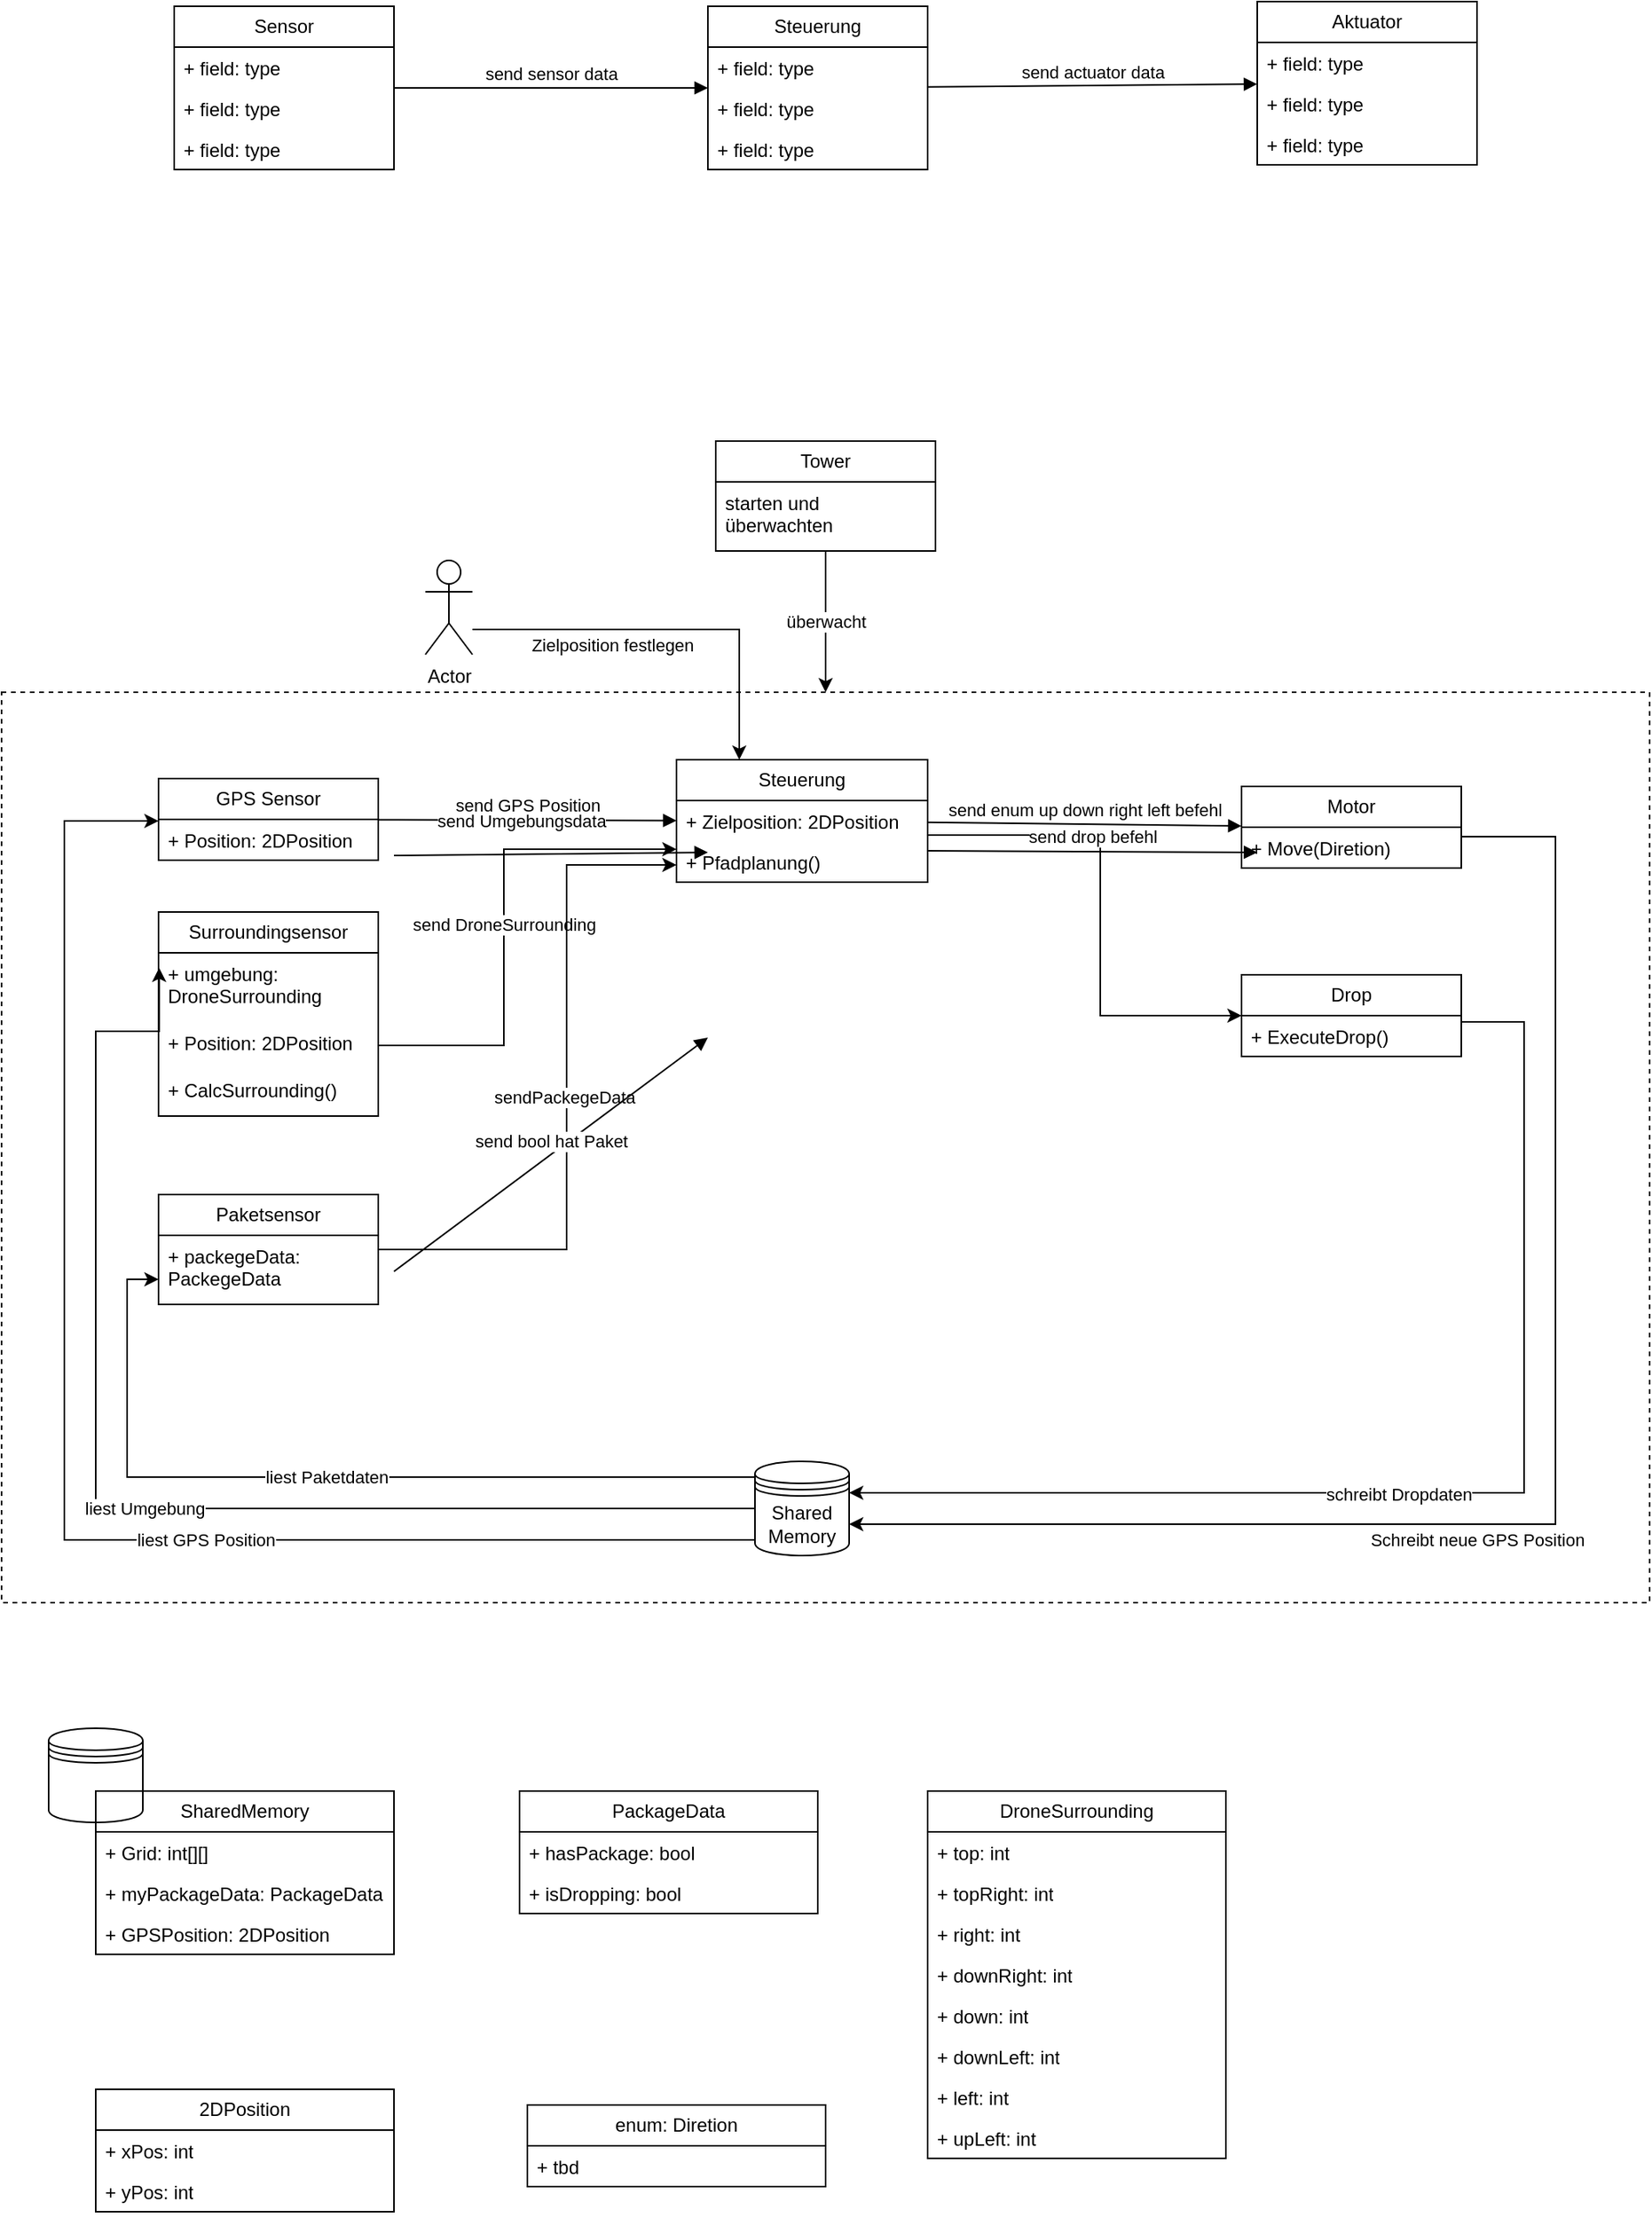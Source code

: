 <mxfile version="22.1.7" type="github">
  <diagram name="Seite-1" id="uK9_VTooxn9uTFpsE9W-">
    <mxGraphModel dx="1185" dy="653" grid="1" gridSize="10" guides="1" tooltips="1" connect="1" arrows="1" fold="1" page="1" pageScale="1" pageWidth="1169" pageHeight="1654" math="0" shadow="0">
      <root>
        <mxCell id="0" />
        <mxCell id="1" parent="0" />
        <mxCell id="3mQXkVAzB7dy_7FPCYIS-32" value="" style="rounded=0;whiteSpace=wrap;html=1;fillColor=none;dashed=1;movable=0;resizable=0;rotatable=0;deletable=0;editable=0;locked=1;connectable=0;" vertex="1" parent="1">
          <mxGeometry x="60" y="560" width="1050" height="580" as="geometry" />
        </mxCell>
        <mxCell id="Iah4EhmPaZAWbCJX25yF-1" value="Sensor" style="swimlane;fontStyle=0;childLayout=stackLayout;horizontal=1;startSize=26;fillColor=none;horizontalStack=0;resizeParent=1;resizeParentMax=0;resizeLast=0;collapsible=1;marginBottom=0;whiteSpace=wrap;html=1;" parent="1" vertex="1">
          <mxGeometry x="170" y="123" width="140" height="104" as="geometry" />
        </mxCell>
        <mxCell id="Iah4EhmPaZAWbCJX25yF-2" value="+ field: type" style="text;strokeColor=none;fillColor=none;align=left;verticalAlign=top;spacingLeft=4;spacingRight=4;overflow=hidden;rotatable=0;points=[[0,0.5],[1,0.5]];portConstraint=eastwest;whiteSpace=wrap;html=1;" parent="Iah4EhmPaZAWbCJX25yF-1" vertex="1">
          <mxGeometry y="26" width="140" height="26" as="geometry" />
        </mxCell>
        <mxCell id="Iah4EhmPaZAWbCJX25yF-3" value="+ field: type" style="text;strokeColor=none;fillColor=none;align=left;verticalAlign=top;spacingLeft=4;spacingRight=4;overflow=hidden;rotatable=0;points=[[0,0.5],[1,0.5]];portConstraint=eastwest;whiteSpace=wrap;html=1;" parent="Iah4EhmPaZAWbCJX25yF-1" vertex="1">
          <mxGeometry y="52" width="140" height="26" as="geometry" />
        </mxCell>
        <mxCell id="Iah4EhmPaZAWbCJX25yF-4" value="+ field: type" style="text;strokeColor=none;fillColor=none;align=left;verticalAlign=top;spacingLeft=4;spacingRight=4;overflow=hidden;rotatable=0;points=[[0,0.5],[1,0.5]];portConstraint=eastwest;whiteSpace=wrap;html=1;" parent="Iah4EhmPaZAWbCJX25yF-1" vertex="1">
          <mxGeometry y="78" width="140" height="26" as="geometry" />
        </mxCell>
        <mxCell id="Iah4EhmPaZAWbCJX25yF-5" value="Steuerung" style="swimlane;fontStyle=0;childLayout=stackLayout;horizontal=1;startSize=26;fillColor=none;horizontalStack=0;resizeParent=1;resizeParentMax=0;resizeLast=0;collapsible=1;marginBottom=0;whiteSpace=wrap;html=1;" parent="1" vertex="1">
          <mxGeometry x="510" y="123" width="140" height="104" as="geometry" />
        </mxCell>
        <mxCell id="Iah4EhmPaZAWbCJX25yF-6" value="+ field: type" style="text;strokeColor=none;fillColor=none;align=left;verticalAlign=top;spacingLeft=4;spacingRight=4;overflow=hidden;rotatable=0;points=[[0,0.5],[1,0.5]];portConstraint=eastwest;whiteSpace=wrap;html=1;" parent="Iah4EhmPaZAWbCJX25yF-5" vertex="1">
          <mxGeometry y="26" width="140" height="26" as="geometry" />
        </mxCell>
        <mxCell id="Iah4EhmPaZAWbCJX25yF-7" value="+ field: type" style="text;strokeColor=none;fillColor=none;align=left;verticalAlign=top;spacingLeft=4;spacingRight=4;overflow=hidden;rotatable=0;points=[[0,0.5],[1,0.5]];portConstraint=eastwest;whiteSpace=wrap;html=1;" parent="Iah4EhmPaZAWbCJX25yF-5" vertex="1">
          <mxGeometry y="52" width="140" height="26" as="geometry" />
        </mxCell>
        <mxCell id="Iah4EhmPaZAWbCJX25yF-8" value="+ field: type" style="text;strokeColor=none;fillColor=none;align=left;verticalAlign=top;spacingLeft=4;spacingRight=4;overflow=hidden;rotatable=0;points=[[0,0.5],[1,0.5]];portConstraint=eastwest;whiteSpace=wrap;html=1;" parent="Iah4EhmPaZAWbCJX25yF-5" vertex="1">
          <mxGeometry y="78" width="140" height="26" as="geometry" />
        </mxCell>
        <mxCell id="Iah4EhmPaZAWbCJX25yF-9" value="Aktuator" style="swimlane;fontStyle=0;childLayout=stackLayout;horizontal=1;startSize=26;fillColor=none;horizontalStack=0;resizeParent=1;resizeParentMax=0;resizeLast=0;collapsible=1;marginBottom=0;whiteSpace=wrap;html=1;" parent="1" vertex="1">
          <mxGeometry x="860" y="120" width="140" height="104" as="geometry" />
        </mxCell>
        <mxCell id="Iah4EhmPaZAWbCJX25yF-10" value="+ field: type" style="text;strokeColor=none;fillColor=none;align=left;verticalAlign=top;spacingLeft=4;spacingRight=4;overflow=hidden;rotatable=0;points=[[0,0.5],[1,0.5]];portConstraint=eastwest;whiteSpace=wrap;html=1;" parent="Iah4EhmPaZAWbCJX25yF-9" vertex="1">
          <mxGeometry y="26" width="140" height="26" as="geometry" />
        </mxCell>
        <mxCell id="Iah4EhmPaZAWbCJX25yF-11" value="+ field: type" style="text;strokeColor=none;fillColor=none;align=left;verticalAlign=top;spacingLeft=4;spacingRight=4;overflow=hidden;rotatable=0;points=[[0,0.5],[1,0.5]];portConstraint=eastwest;whiteSpace=wrap;html=1;" parent="Iah4EhmPaZAWbCJX25yF-9" vertex="1">
          <mxGeometry y="52" width="140" height="26" as="geometry" />
        </mxCell>
        <mxCell id="Iah4EhmPaZAWbCJX25yF-12" value="+ field: type" style="text;strokeColor=none;fillColor=none;align=left;verticalAlign=top;spacingLeft=4;spacingRight=4;overflow=hidden;rotatable=0;points=[[0,0.5],[1,0.5]];portConstraint=eastwest;whiteSpace=wrap;html=1;" parent="Iah4EhmPaZAWbCJX25yF-9" vertex="1">
          <mxGeometry y="78" width="140" height="26" as="geometry" />
        </mxCell>
        <mxCell id="Iah4EhmPaZAWbCJX25yF-13" value="send sensor data" style="html=1;verticalAlign=bottom;endArrow=block;curved=0;rounded=0;" parent="1" source="Iah4EhmPaZAWbCJX25yF-1" target="Iah4EhmPaZAWbCJX25yF-5" edge="1">
          <mxGeometry width="80" relative="1" as="geometry">
            <mxPoint x="360" y="173" as="sourcePoint" />
            <mxPoint x="440" y="173" as="targetPoint" />
          </mxGeometry>
        </mxCell>
        <mxCell id="Iah4EhmPaZAWbCJX25yF-14" value="send actuator data" style="html=1;verticalAlign=bottom;endArrow=block;curved=0;rounded=0;" parent="1" source="Iah4EhmPaZAWbCJX25yF-5" target="Iah4EhmPaZAWbCJX25yF-9" edge="1">
          <mxGeometry width="80" relative="1" as="geometry">
            <mxPoint x="690" y="173" as="sourcePoint" />
            <mxPoint x="810" y="173" as="targetPoint" />
          </mxGeometry>
        </mxCell>
        <mxCell id="3mQXkVAzB7dy_7FPCYIS-1" value="GPS Sensor" style="swimlane;fontStyle=0;childLayout=stackLayout;horizontal=1;startSize=26;fillColor=none;horizontalStack=0;resizeParent=1;resizeParentMax=0;resizeLast=0;collapsible=1;marginBottom=0;whiteSpace=wrap;html=1;" vertex="1" parent="1">
          <mxGeometry x="160" y="615" width="140" height="52" as="geometry" />
        </mxCell>
        <mxCell id="3mQXkVAzB7dy_7FPCYIS-2" value="+ Position: 2DPosition" style="text;strokeColor=none;fillColor=none;align=left;verticalAlign=top;spacingLeft=4;spacingRight=4;overflow=hidden;rotatable=0;points=[[0,0.5],[1,0.5]];portConstraint=eastwest;whiteSpace=wrap;html=1;" vertex="1" parent="3mQXkVAzB7dy_7FPCYIS-1">
          <mxGeometry y="26" width="140" height="26" as="geometry" />
        </mxCell>
        <mxCell id="3mQXkVAzB7dy_7FPCYIS-90" style="edgeStyle=orthogonalEdgeStyle;rounded=0;orthogonalLoop=1;jettySize=auto;html=1;" edge="1" parent="1" source="3mQXkVAzB7dy_7FPCYIS-5" target="3mQXkVAzB7dy_7FPCYIS-21">
          <mxGeometry relative="1" as="geometry">
            <Array as="points">
              <mxPoint x="760" y="651" />
              <mxPoint x="760" y="766" />
            </Array>
          </mxGeometry>
        </mxCell>
        <mxCell id="3mQXkVAzB7dy_7FPCYIS-5" value="Steuerung" style="swimlane;fontStyle=0;childLayout=stackLayout;horizontal=1;startSize=26;fillColor=none;horizontalStack=0;resizeParent=1;resizeParentMax=0;resizeLast=0;collapsible=1;marginBottom=0;whiteSpace=wrap;html=1;" vertex="1" parent="1">
          <mxGeometry x="490" y="603" width="160" height="78" as="geometry" />
        </mxCell>
        <mxCell id="3mQXkVAzB7dy_7FPCYIS-8" value="+ Zielposition: 2DPosition" style="text;strokeColor=none;fillColor=none;align=left;verticalAlign=top;spacingLeft=4;spacingRight=4;overflow=hidden;rotatable=0;points=[[0,0.5],[1,0.5]];portConstraint=eastwest;whiteSpace=wrap;html=1;" vertex="1" parent="3mQXkVAzB7dy_7FPCYIS-5">
          <mxGeometry y="26" width="160" height="26" as="geometry" />
        </mxCell>
        <mxCell id="3mQXkVAzB7dy_7FPCYIS-93" value="+ Pfadplanung()" style="text;strokeColor=none;fillColor=none;align=left;verticalAlign=top;spacingLeft=4;spacingRight=4;overflow=hidden;rotatable=0;points=[[0,0.5],[1,0.5]];portConstraint=eastwest;whiteSpace=wrap;html=1;" vertex="1" parent="3mQXkVAzB7dy_7FPCYIS-5">
          <mxGeometry y="52" width="160" height="26" as="geometry" />
        </mxCell>
        <mxCell id="3mQXkVAzB7dy_7FPCYIS-50" value="Schreibt neue GPS Position" style="edgeStyle=orthogonalEdgeStyle;rounded=0;orthogonalLoop=1;jettySize=auto;html=1;" edge="1" parent="1" source="3mQXkVAzB7dy_7FPCYIS-9">
          <mxGeometry x="0.156" y="10" relative="1" as="geometry">
            <mxPoint x="600" y="1090" as="targetPoint" />
            <Array as="points">
              <mxPoint x="1050" y="652" />
              <mxPoint x="1050" y="1090" />
            </Array>
            <mxPoint as="offset" />
          </mxGeometry>
        </mxCell>
        <mxCell id="3mQXkVAzB7dy_7FPCYIS-9" value="Motor" style="swimlane;fontStyle=0;childLayout=stackLayout;horizontal=1;startSize=26;fillColor=none;horizontalStack=0;resizeParent=1;resizeParentMax=0;resizeLast=0;collapsible=1;marginBottom=0;whiteSpace=wrap;html=1;" vertex="1" parent="1">
          <mxGeometry x="850" y="620" width="140" height="52" as="geometry" />
        </mxCell>
        <mxCell id="3mQXkVAzB7dy_7FPCYIS-10" value="+ Move(Diretion)" style="text;strokeColor=none;fillColor=none;align=left;verticalAlign=top;spacingLeft=4;spacingRight=4;overflow=hidden;rotatable=0;points=[[0,0.5],[1,0.5]];portConstraint=eastwest;whiteSpace=wrap;html=1;" vertex="1" parent="3mQXkVAzB7dy_7FPCYIS-9">
          <mxGeometry y="26" width="140" height="26" as="geometry" />
        </mxCell>
        <mxCell id="3mQXkVAzB7dy_7FPCYIS-13" value="send GPS Position" style="html=1;verticalAlign=bottom;endArrow=block;curved=0;rounded=0;" edge="1" parent="1" source="3mQXkVAzB7dy_7FPCYIS-1" target="3mQXkVAzB7dy_7FPCYIS-5">
          <mxGeometry width="80" relative="1" as="geometry">
            <mxPoint x="350" y="653" as="sourcePoint" />
            <mxPoint x="430" y="653" as="targetPoint" />
          </mxGeometry>
        </mxCell>
        <mxCell id="3mQXkVAzB7dy_7FPCYIS-14" value="send enum up down right left befehl" style="html=1;verticalAlign=bottom;endArrow=block;curved=0;rounded=0;" edge="1" parent="1" source="3mQXkVAzB7dy_7FPCYIS-5" target="3mQXkVAzB7dy_7FPCYIS-9">
          <mxGeometry width="80" relative="1" as="geometry">
            <mxPoint x="680" y="653" as="sourcePoint" />
            <mxPoint x="800" y="653" as="targetPoint" />
          </mxGeometry>
        </mxCell>
        <mxCell id="3mQXkVAzB7dy_7FPCYIS-85" value="send&amp;nbsp;DroneSurrounding" style="edgeStyle=orthogonalEdgeStyle;rounded=0;orthogonalLoop=1;jettySize=auto;html=1;" edge="1" parent="1">
          <mxGeometry relative="1" as="geometry">
            <mxPoint x="490" y="660" as="targetPoint" />
            <mxPoint x="300" y="785.034" as="sourcePoint" />
            <Array as="points">
              <mxPoint x="380" y="785" />
              <mxPoint x="380" y="660" />
            </Array>
          </mxGeometry>
        </mxCell>
        <mxCell id="3mQXkVAzB7dy_7FPCYIS-16" value="Surroundingsensor" style="swimlane;fontStyle=0;childLayout=stackLayout;horizontal=1;startSize=26;fillColor=none;horizontalStack=0;resizeParent=1;resizeParentMax=0;resizeLast=0;collapsible=1;marginBottom=0;whiteSpace=wrap;html=1;" vertex="1" parent="1">
          <mxGeometry x="160" y="700" width="140" height="130" as="geometry" />
        </mxCell>
        <mxCell id="3mQXkVAzB7dy_7FPCYIS-17" value="+ umgebung: DroneSurrounding" style="text;strokeColor=none;fillColor=none;align=left;verticalAlign=top;spacingLeft=4;spacingRight=4;overflow=hidden;rotatable=0;points=[[0,0.5],[1,0.5]];portConstraint=eastwest;whiteSpace=wrap;html=1;" vertex="1" parent="3mQXkVAzB7dy_7FPCYIS-16">
          <mxGeometry y="26" width="140" height="44" as="geometry" />
        </mxCell>
        <mxCell id="3mQXkVAzB7dy_7FPCYIS-95" value="+ Position: 2DPosition" style="text;strokeColor=none;fillColor=none;align=left;verticalAlign=top;spacingLeft=4;spacingRight=4;overflow=hidden;rotatable=0;points=[[0,0.5],[1,0.5]];portConstraint=eastwest;whiteSpace=wrap;html=1;" vertex="1" parent="3mQXkVAzB7dy_7FPCYIS-16">
          <mxGeometry y="70" width="140" height="30" as="geometry" />
        </mxCell>
        <mxCell id="3mQXkVAzB7dy_7FPCYIS-94" value="+ CalcSurrounding()" style="text;strokeColor=none;fillColor=none;align=left;verticalAlign=top;spacingLeft=4;spacingRight=4;overflow=hidden;rotatable=0;points=[[0,0.5],[1,0.5]];portConstraint=eastwest;whiteSpace=wrap;html=1;" vertex="1" parent="3mQXkVAzB7dy_7FPCYIS-16">
          <mxGeometry y="100" width="140" height="30" as="geometry" />
        </mxCell>
        <mxCell id="3mQXkVAzB7dy_7FPCYIS-20" value="send Umgebungsdata" style="html=1;verticalAlign=bottom;endArrow=block;curved=0;rounded=0;exitX=1.002;exitY=0.306;exitDx=0;exitDy=0;exitPerimeter=0;entryX=0;entryY=0.5;entryDx=0;entryDy=0;" edge="1" parent="1" source="3mQXkVAzB7dy_7FPCYIS-18" target="3mQXkVAzB7dy_7FPCYIS-6">
          <mxGeometry x="-0.187" y="12" width="80" relative="1" as="geometry">
            <mxPoint x="310" y="664" as="sourcePoint" />
            <mxPoint x="510" y="662" as="targetPoint" />
            <mxPoint as="offset" />
          </mxGeometry>
        </mxCell>
        <mxCell id="3mQXkVAzB7dy_7FPCYIS-21" value="Drop" style="swimlane;fontStyle=0;childLayout=stackLayout;horizontal=1;startSize=26;fillColor=none;horizontalStack=0;resizeParent=1;resizeParentMax=0;resizeLast=0;collapsible=1;marginBottom=0;whiteSpace=wrap;html=1;" vertex="1" parent="1">
          <mxGeometry x="850" y="740" width="140" height="52" as="geometry" />
        </mxCell>
        <mxCell id="3mQXkVAzB7dy_7FPCYIS-22" value="+ ExecuteDrop()" style="text;strokeColor=none;fillColor=none;align=left;verticalAlign=top;spacingLeft=4;spacingRight=4;overflow=hidden;rotatable=0;points=[[0,0.5],[1,0.5]];portConstraint=eastwest;whiteSpace=wrap;html=1;" vertex="1" parent="3mQXkVAzB7dy_7FPCYIS-21">
          <mxGeometry y="26" width="140" height="26" as="geometry" />
        </mxCell>
        <mxCell id="3mQXkVAzB7dy_7FPCYIS-25" value="send drop befehl" style="html=1;verticalAlign=bottom;endArrow=block;curved=0;rounded=0;entryX=-0.024;entryY=0.49;entryDx=0;entryDy=0;entryPerimeter=0;exitX=1;exitY=0.5;exitDx=0;exitDy=0;" edge="1" parent="1" source="3mQXkVAzB7dy_7FPCYIS-6" target="3mQXkVAzB7dy_7FPCYIS-23">
          <mxGeometry width="80" relative="1" as="geometry">
            <mxPoint x="650" y="661" as="sourcePoint" />
            <mxPoint x="860" y="662" as="targetPoint" />
          </mxGeometry>
        </mxCell>
        <mxCell id="3mQXkVAzB7dy_7FPCYIS-35" value="überwacht" style="edgeStyle=orthogonalEdgeStyle;rounded=0;orthogonalLoop=1;jettySize=auto;html=1;" edge="1" parent="1" source="3mQXkVAzB7dy_7FPCYIS-28" target="3mQXkVAzB7dy_7FPCYIS-32">
          <mxGeometry relative="1" as="geometry" />
        </mxCell>
        <mxCell id="3mQXkVAzB7dy_7FPCYIS-28" value="Tower" style="swimlane;fontStyle=0;childLayout=stackLayout;horizontal=1;startSize=26;fillColor=none;horizontalStack=0;resizeParent=1;resizeParentMax=0;resizeLast=0;collapsible=1;marginBottom=0;whiteSpace=wrap;html=1;" vertex="1" parent="1">
          <mxGeometry x="515" y="400" width="140" height="70" as="geometry" />
        </mxCell>
        <mxCell id="3mQXkVAzB7dy_7FPCYIS-29" value="starten und überwachten" style="text;strokeColor=none;fillColor=none;align=left;verticalAlign=top;spacingLeft=4;spacingRight=4;overflow=hidden;rotatable=0;points=[[0,0.5],[1,0.5]];portConstraint=eastwest;whiteSpace=wrap;html=1;" vertex="1" parent="3mQXkVAzB7dy_7FPCYIS-28">
          <mxGeometry y="26" width="140" height="44" as="geometry" />
        </mxCell>
        <mxCell id="3mQXkVAzB7dy_7FPCYIS-36" value="Actor" style="shape=umlActor;verticalLabelPosition=bottom;verticalAlign=top;html=1;outlineConnect=0;" vertex="1" parent="1">
          <mxGeometry x="330" y="476" width="30" height="60" as="geometry" />
        </mxCell>
        <mxCell id="3mQXkVAzB7dy_7FPCYIS-41" value="Zielposition festlegen" style="edgeStyle=orthogonalEdgeStyle;rounded=0;orthogonalLoop=1;jettySize=auto;html=1;entryX=0.25;entryY=0;entryDx=0;entryDy=0;" edge="1" parent="1" source="3mQXkVAzB7dy_7FPCYIS-36" target="3mQXkVAzB7dy_7FPCYIS-5">
          <mxGeometry x="-0.302" y="-10" relative="1" as="geometry">
            <Array as="points">
              <mxPoint x="395" y="520" />
              <mxPoint x="535" y="520" />
            </Array>
            <mxPoint as="offset" />
          </mxGeometry>
        </mxCell>
        <mxCell id="3mQXkVAzB7dy_7FPCYIS-92" value="sendPackegeData&amp;nbsp;" style="edgeStyle=orthogonalEdgeStyle;rounded=0;orthogonalLoop=1;jettySize=auto;html=1;" edge="1" parent="1" source="3mQXkVAzB7dy_7FPCYIS-44" target="3mQXkVAzB7dy_7FPCYIS-5">
          <mxGeometry relative="1" as="geometry">
            <Array as="points">
              <mxPoint x="420" y="915" />
              <mxPoint x="420" y="670" />
            </Array>
          </mxGeometry>
        </mxCell>
        <mxCell id="3mQXkVAzB7dy_7FPCYIS-44" value="Paketsensor" style="swimlane;fontStyle=0;childLayout=stackLayout;horizontal=1;startSize=26;fillColor=none;horizontalStack=0;resizeParent=1;resizeParentMax=0;resizeLast=0;collapsible=1;marginBottom=0;whiteSpace=wrap;html=1;" vertex="1" parent="1">
          <mxGeometry x="160" y="880" width="140" height="70" as="geometry" />
        </mxCell>
        <mxCell id="3mQXkVAzB7dy_7FPCYIS-45" value="+ packegeData: PackegeData" style="text;strokeColor=none;fillColor=none;align=left;verticalAlign=top;spacingLeft=4;spacingRight=4;overflow=hidden;rotatable=0;points=[[0,0.5],[1,0.5]];portConstraint=eastwest;whiteSpace=wrap;html=1;" vertex="1" parent="3mQXkVAzB7dy_7FPCYIS-44">
          <mxGeometry y="26" width="140" height="44" as="geometry" />
        </mxCell>
        <mxCell id="3mQXkVAzB7dy_7FPCYIS-48" value="send bool hat Paket" style="html=1;verticalAlign=bottom;endArrow=block;curved=0;rounded=0;exitX=1.014;exitY=0.296;exitDx=0;exitDy=0;exitPerimeter=0;entryX=0;entryY=0.5;entryDx=0;entryDy=0;" edge="1" parent="1" source="3mQXkVAzB7dy_7FPCYIS-46" target="3mQXkVAzB7dy_7FPCYIS-6">
          <mxGeometry width="80" relative="1" as="geometry">
            <mxPoint x="310" y="929" as="sourcePoint" />
            <mxPoint x="510" y="780" as="targetPoint" />
          </mxGeometry>
        </mxCell>
        <mxCell id="3mQXkVAzB7dy_7FPCYIS-66" value="liest GPS Position" style="edgeStyle=orthogonalEdgeStyle;rounded=0;orthogonalLoop=1;jettySize=auto;html=1;" edge="1" parent="1" source="3mQXkVAzB7dy_7FPCYIS-49" target="3mQXkVAzB7dy_7FPCYIS-1">
          <mxGeometry x="-0.269" relative="1" as="geometry">
            <Array as="points">
              <mxPoint x="100" y="1100" />
              <mxPoint x="100" y="642" />
            </Array>
            <mxPoint as="offset" />
          </mxGeometry>
        </mxCell>
        <mxCell id="3mQXkVAzB7dy_7FPCYIS-49" value="Shared&lt;br&gt;Memory" style="shape=datastore;whiteSpace=wrap;html=1;" vertex="1" parent="1">
          <mxGeometry x="540" y="1050" width="60" height="60" as="geometry" />
        </mxCell>
        <mxCell id="3mQXkVAzB7dy_7FPCYIS-51" value="schreibt Dropdaten" style="edgeStyle=orthogonalEdgeStyle;rounded=0;orthogonalLoop=1;jettySize=auto;html=1;entryX=1;entryY=0.5;entryDx=0;entryDy=0;" edge="1" parent="1">
          <mxGeometry x="0.089" y="1" relative="1" as="geometry">
            <mxPoint x="600" y="1070.97" as="targetPoint" />
            <mxPoint x="990" y="770.004" as="sourcePoint" />
            <Array as="points">
              <mxPoint x="1030" y="770" />
              <mxPoint x="1030" y="1070" />
              <mxPoint x="600" y="1070" />
            </Array>
            <mxPoint as="offset" />
          </mxGeometry>
        </mxCell>
        <mxCell id="3mQXkVAzB7dy_7FPCYIS-53" value="" style="shape=datastore;whiteSpace=wrap;html=1;" vertex="1" parent="1">
          <mxGeometry x="90" y="1220" width="60" height="60" as="geometry" />
        </mxCell>
        <mxCell id="3mQXkVAzB7dy_7FPCYIS-56" value="SharedMemory" style="swimlane;fontStyle=0;childLayout=stackLayout;horizontal=1;startSize=26;fillColor=none;horizontalStack=0;resizeParent=1;resizeParentMax=0;resizeLast=0;collapsible=1;marginBottom=0;whiteSpace=wrap;html=1;" vertex="1" parent="1">
          <mxGeometry x="120" y="1260" width="190" height="104" as="geometry" />
        </mxCell>
        <mxCell id="3mQXkVAzB7dy_7FPCYIS-57" value="+ Grid: int[][]" style="text;strokeColor=none;fillColor=none;align=left;verticalAlign=top;spacingLeft=4;spacingRight=4;overflow=hidden;rotatable=0;points=[[0,0.5],[1,0.5]];portConstraint=eastwest;whiteSpace=wrap;html=1;" vertex="1" parent="3mQXkVAzB7dy_7FPCYIS-56">
          <mxGeometry y="26" width="190" height="26" as="geometry" />
        </mxCell>
        <mxCell id="3mQXkVAzB7dy_7FPCYIS-58" value="+ myPackageData:&amp;nbsp;PackageData" style="text;strokeColor=none;fillColor=none;align=left;verticalAlign=top;spacingLeft=4;spacingRight=4;overflow=hidden;rotatable=0;points=[[0,0.5],[1,0.5]];portConstraint=eastwest;whiteSpace=wrap;html=1;" vertex="1" parent="3mQXkVAzB7dy_7FPCYIS-56">
          <mxGeometry y="52" width="190" height="26" as="geometry" />
        </mxCell>
        <mxCell id="3mQXkVAzB7dy_7FPCYIS-60" value="+ GPSPosition: 2DPosition" style="text;strokeColor=none;fillColor=none;align=left;verticalAlign=top;spacingLeft=4;spacingRight=4;overflow=hidden;rotatable=0;points=[[0,0.5],[1,0.5]];portConstraint=eastwest;whiteSpace=wrap;html=1;" vertex="1" parent="3mQXkVAzB7dy_7FPCYIS-56">
          <mxGeometry y="78" width="190" height="26" as="geometry" />
        </mxCell>
        <mxCell id="3mQXkVAzB7dy_7FPCYIS-61" value="2DPosition" style="swimlane;fontStyle=0;childLayout=stackLayout;horizontal=1;startSize=26;fillColor=none;horizontalStack=0;resizeParent=1;resizeParentMax=0;resizeLast=0;collapsible=1;marginBottom=0;whiteSpace=wrap;html=1;" vertex="1" parent="1">
          <mxGeometry x="120" y="1450" width="190" height="78" as="geometry" />
        </mxCell>
        <mxCell id="3mQXkVAzB7dy_7FPCYIS-62" value="+ xPos: int" style="text;strokeColor=none;fillColor=none;align=left;verticalAlign=top;spacingLeft=4;spacingRight=4;overflow=hidden;rotatable=0;points=[[0,0.5],[1,0.5]];portConstraint=eastwest;whiteSpace=wrap;html=1;" vertex="1" parent="3mQXkVAzB7dy_7FPCYIS-61">
          <mxGeometry y="26" width="190" height="26" as="geometry" />
        </mxCell>
        <mxCell id="3mQXkVAzB7dy_7FPCYIS-63" value="+ yPos: int" style="text;strokeColor=none;fillColor=none;align=left;verticalAlign=top;spacingLeft=4;spacingRight=4;overflow=hidden;rotatable=0;points=[[0,0.5],[1,0.5]];portConstraint=eastwest;whiteSpace=wrap;html=1;" vertex="1" parent="3mQXkVAzB7dy_7FPCYIS-61">
          <mxGeometry y="52" width="190" height="26" as="geometry" />
        </mxCell>
        <mxCell id="3mQXkVAzB7dy_7FPCYIS-68" value="liest Umgebung" style="edgeStyle=orthogonalEdgeStyle;rounded=0;orthogonalLoop=1;jettySize=auto;html=1;entryX=-0.002;entryY=0.295;entryDx=0;entryDy=0;entryPerimeter=0;" edge="1" parent="1" source="3mQXkVAzB7dy_7FPCYIS-49" target="3mQXkVAzB7dy_7FPCYIS-18">
          <mxGeometry relative="1" as="geometry">
            <Array as="points">
              <mxPoint x="120" y="1080" />
              <mxPoint x="120" y="800" />
            </Array>
          </mxGeometry>
        </mxCell>
        <mxCell id="3mQXkVAzB7dy_7FPCYIS-69" value="liest Paketdaten" style="edgeStyle=orthogonalEdgeStyle;rounded=0;orthogonalLoop=1;jettySize=auto;html=1;" edge="1" parent="1" source="3mQXkVAzB7dy_7FPCYIS-49" target="3mQXkVAzB7dy_7FPCYIS-44">
          <mxGeometry relative="1" as="geometry">
            <Array as="points">
              <mxPoint x="140" y="1060" />
              <mxPoint x="140" y="934" />
            </Array>
          </mxGeometry>
        </mxCell>
        <mxCell id="3mQXkVAzB7dy_7FPCYIS-70" value="DroneSurrounding" style="swimlane;fontStyle=0;childLayout=stackLayout;horizontal=1;startSize=26;fillColor=none;horizontalStack=0;resizeParent=1;resizeParentMax=0;resizeLast=0;collapsible=1;marginBottom=0;whiteSpace=wrap;html=1;" vertex="1" parent="1">
          <mxGeometry x="650" y="1260" width="190" height="234" as="geometry" />
        </mxCell>
        <mxCell id="3mQXkVAzB7dy_7FPCYIS-71" value="+ top: int" style="text;strokeColor=none;fillColor=none;align=left;verticalAlign=top;spacingLeft=4;spacingRight=4;overflow=hidden;rotatable=0;points=[[0,0.5],[1,0.5]];portConstraint=eastwest;whiteSpace=wrap;html=1;" vertex="1" parent="3mQXkVAzB7dy_7FPCYIS-70">
          <mxGeometry y="26" width="190" height="26" as="geometry" />
        </mxCell>
        <mxCell id="3mQXkVAzB7dy_7FPCYIS-72" value="+ topRight: int" style="text;strokeColor=none;fillColor=none;align=left;verticalAlign=top;spacingLeft=4;spacingRight=4;overflow=hidden;rotatable=0;points=[[0,0.5],[1,0.5]];portConstraint=eastwest;whiteSpace=wrap;html=1;" vertex="1" parent="3mQXkVAzB7dy_7FPCYIS-70">
          <mxGeometry y="52" width="190" height="26" as="geometry" />
        </mxCell>
        <mxCell id="3mQXkVAzB7dy_7FPCYIS-77" value="+ right: int" style="text;strokeColor=none;fillColor=none;align=left;verticalAlign=top;spacingLeft=4;spacingRight=4;overflow=hidden;rotatable=0;points=[[0,0.5],[1,0.5]];portConstraint=eastwest;whiteSpace=wrap;html=1;" vertex="1" parent="3mQXkVAzB7dy_7FPCYIS-70">
          <mxGeometry y="78" width="190" height="26" as="geometry" />
        </mxCell>
        <mxCell id="3mQXkVAzB7dy_7FPCYIS-78" value="+ downRight: int" style="text;strokeColor=none;fillColor=none;align=left;verticalAlign=top;spacingLeft=4;spacingRight=4;overflow=hidden;rotatable=0;points=[[0,0.5],[1,0.5]];portConstraint=eastwest;whiteSpace=wrap;html=1;" vertex="1" parent="3mQXkVAzB7dy_7FPCYIS-70">
          <mxGeometry y="104" width="190" height="26" as="geometry" />
        </mxCell>
        <mxCell id="3mQXkVAzB7dy_7FPCYIS-76" value="+ down: int" style="text;strokeColor=none;fillColor=none;align=left;verticalAlign=top;spacingLeft=4;spacingRight=4;overflow=hidden;rotatable=0;points=[[0,0.5],[1,0.5]];portConstraint=eastwest;whiteSpace=wrap;html=1;" vertex="1" parent="3mQXkVAzB7dy_7FPCYIS-70">
          <mxGeometry y="130" width="190" height="26" as="geometry" />
        </mxCell>
        <mxCell id="3mQXkVAzB7dy_7FPCYIS-75" value="+ downLeft: int" style="text;strokeColor=none;fillColor=none;align=left;verticalAlign=top;spacingLeft=4;spacingRight=4;overflow=hidden;rotatable=0;points=[[0,0.5],[1,0.5]];portConstraint=eastwest;whiteSpace=wrap;html=1;" vertex="1" parent="3mQXkVAzB7dy_7FPCYIS-70">
          <mxGeometry y="156" width="190" height="26" as="geometry" />
        </mxCell>
        <mxCell id="3mQXkVAzB7dy_7FPCYIS-74" value="+ left: int" style="text;strokeColor=none;fillColor=none;align=left;verticalAlign=top;spacingLeft=4;spacingRight=4;overflow=hidden;rotatable=0;points=[[0,0.5],[1,0.5]];portConstraint=eastwest;whiteSpace=wrap;html=1;" vertex="1" parent="3mQXkVAzB7dy_7FPCYIS-70">
          <mxGeometry y="182" width="190" height="26" as="geometry" />
        </mxCell>
        <mxCell id="3mQXkVAzB7dy_7FPCYIS-73" value="+ upLeft: int" style="text;strokeColor=none;fillColor=none;align=left;verticalAlign=top;spacingLeft=4;spacingRight=4;overflow=hidden;rotatable=0;points=[[0,0.5],[1,0.5]];portConstraint=eastwest;whiteSpace=wrap;html=1;" vertex="1" parent="3mQXkVAzB7dy_7FPCYIS-70">
          <mxGeometry y="208" width="190" height="26" as="geometry" />
        </mxCell>
        <mxCell id="3mQXkVAzB7dy_7FPCYIS-79" value="PackageData" style="swimlane;fontStyle=0;childLayout=stackLayout;horizontal=1;startSize=26;fillColor=none;horizontalStack=0;resizeParent=1;resizeParentMax=0;resizeLast=0;collapsible=1;marginBottom=0;whiteSpace=wrap;html=1;" vertex="1" parent="1">
          <mxGeometry x="390" y="1260" width="190" height="78" as="geometry" />
        </mxCell>
        <mxCell id="3mQXkVAzB7dy_7FPCYIS-81" value="+ hasPackage: bool" style="text;strokeColor=none;fillColor=none;align=left;verticalAlign=top;spacingLeft=4;spacingRight=4;overflow=hidden;rotatable=0;points=[[0,0.5],[1,0.5]];portConstraint=eastwest;whiteSpace=wrap;html=1;" vertex="1" parent="3mQXkVAzB7dy_7FPCYIS-79">
          <mxGeometry y="26" width="190" height="26" as="geometry" />
        </mxCell>
        <mxCell id="3mQXkVAzB7dy_7FPCYIS-82" value="+ isDropping: bool" style="text;strokeColor=none;fillColor=none;align=left;verticalAlign=top;spacingLeft=4;spacingRight=4;overflow=hidden;rotatable=0;points=[[0,0.5],[1,0.5]];portConstraint=eastwest;whiteSpace=wrap;html=1;" vertex="1" parent="3mQXkVAzB7dy_7FPCYIS-79">
          <mxGeometry y="52" width="190" height="26" as="geometry" />
        </mxCell>
        <mxCell id="3mQXkVAzB7dy_7FPCYIS-84" value="liest Umgebung" style="edgeStyle=orthogonalEdgeStyle;rounded=0;orthogonalLoop=1;jettySize=auto;html=1;entryX=0.003;entryY=0.217;entryDx=0;entryDy=0;entryPerimeter=0;" edge="1" parent="1" source="3mQXkVAzB7dy_7FPCYIS-49" target="3mQXkVAzB7dy_7FPCYIS-17">
          <mxGeometry x="-0.033" relative="1" as="geometry">
            <Array as="points">
              <mxPoint x="120" y="1080" />
              <mxPoint x="120" y="776" />
            </Array>
            <mxPoint as="offset" />
          </mxGeometry>
        </mxCell>
        <mxCell id="3mQXkVAzB7dy_7FPCYIS-86" value="enum: Diretion" style="swimlane;fontStyle=0;childLayout=stackLayout;horizontal=1;startSize=26;fillColor=none;horizontalStack=0;resizeParent=1;resizeParentMax=0;resizeLast=0;collapsible=1;marginBottom=0;whiteSpace=wrap;html=1;" vertex="1" parent="1">
          <mxGeometry x="395" y="1460" width="190" height="52" as="geometry" />
        </mxCell>
        <mxCell id="3mQXkVAzB7dy_7FPCYIS-88" value="+ tbd" style="text;strokeColor=none;fillColor=none;align=left;verticalAlign=top;spacingLeft=4;spacingRight=4;overflow=hidden;rotatable=0;points=[[0,0.5],[1,0.5]];portConstraint=eastwest;whiteSpace=wrap;html=1;" vertex="1" parent="3mQXkVAzB7dy_7FPCYIS-86">
          <mxGeometry y="26" width="190" height="26" as="geometry" />
        </mxCell>
      </root>
    </mxGraphModel>
  </diagram>
</mxfile>
